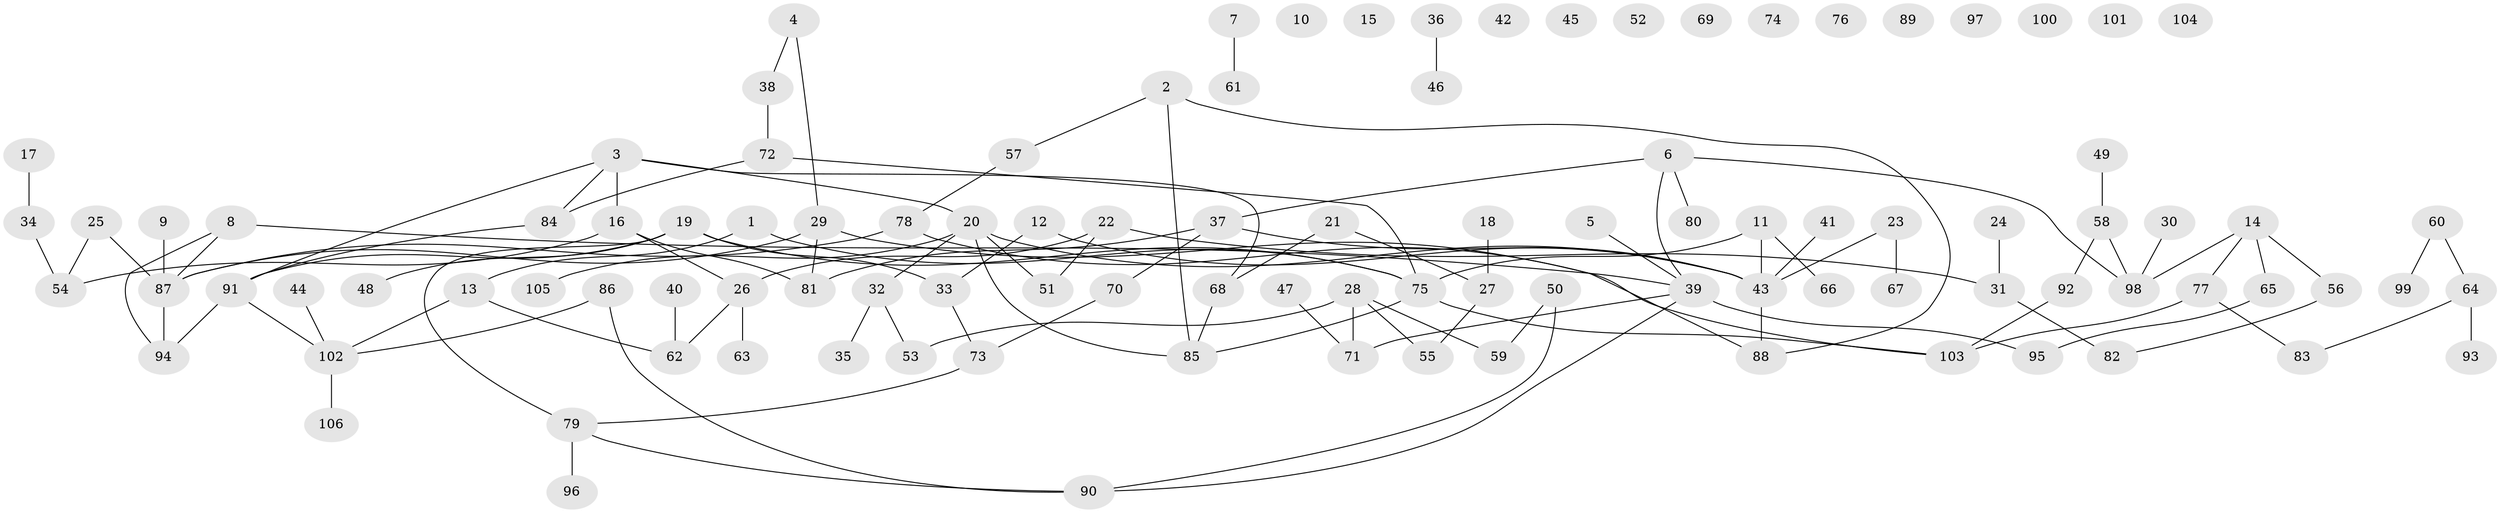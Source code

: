 // coarse degree distribution, {0: 0.4838709677419355, 1: 0.1935483870967742, 5: 0.06451612903225806, 2: 0.0967741935483871, 3: 0.06451612903225806, 8: 0.03225806451612903, 6: 0.03225806451612903, 4: 0.03225806451612903}
// Generated by graph-tools (version 1.1) at 2025/43/03/04/25 21:43:46]
// undirected, 106 vertices, 120 edges
graph export_dot {
graph [start="1"]
  node [color=gray90,style=filled];
  1;
  2;
  3;
  4;
  5;
  6;
  7;
  8;
  9;
  10;
  11;
  12;
  13;
  14;
  15;
  16;
  17;
  18;
  19;
  20;
  21;
  22;
  23;
  24;
  25;
  26;
  27;
  28;
  29;
  30;
  31;
  32;
  33;
  34;
  35;
  36;
  37;
  38;
  39;
  40;
  41;
  42;
  43;
  44;
  45;
  46;
  47;
  48;
  49;
  50;
  51;
  52;
  53;
  54;
  55;
  56;
  57;
  58;
  59;
  60;
  61;
  62;
  63;
  64;
  65;
  66;
  67;
  68;
  69;
  70;
  71;
  72;
  73;
  74;
  75;
  76;
  77;
  78;
  79;
  80;
  81;
  82;
  83;
  84;
  85;
  86;
  87;
  88;
  89;
  90;
  91;
  92;
  93;
  94;
  95;
  96;
  97;
  98;
  99;
  100;
  101;
  102;
  103;
  104;
  105;
  106;
  1 -- 13;
  1 -- 75;
  2 -- 57;
  2 -- 85;
  2 -- 88;
  3 -- 16;
  3 -- 20;
  3 -- 68;
  3 -- 84;
  3 -- 91;
  4 -- 29;
  4 -- 38;
  5 -- 39;
  6 -- 37;
  6 -- 39;
  6 -- 80;
  6 -- 98;
  7 -- 61;
  8 -- 39;
  8 -- 87;
  8 -- 94;
  9 -- 87;
  11 -- 43;
  11 -- 66;
  11 -- 75;
  12 -- 33;
  12 -- 43;
  13 -- 62;
  13 -- 102;
  14 -- 56;
  14 -- 65;
  14 -- 77;
  14 -- 98;
  16 -- 26;
  16 -- 54;
  16 -- 81;
  17 -- 34;
  18 -- 27;
  19 -- 33;
  19 -- 48;
  19 -- 75;
  19 -- 79;
  19 -- 91;
  20 -- 32;
  20 -- 43;
  20 -- 51;
  20 -- 85;
  20 -- 105;
  21 -- 27;
  21 -- 68;
  22 -- 26;
  22 -- 31;
  22 -- 51;
  23 -- 43;
  23 -- 67;
  24 -- 31;
  25 -- 54;
  25 -- 87;
  26 -- 62;
  26 -- 63;
  27 -- 55;
  28 -- 53;
  28 -- 55;
  28 -- 59;
  28 -- 71;
  29 -- 81;
  29 -- 87;
  29 -- 103;
  30 -- 98;
  31 -- 82;
  32 -- 35;
  32 -- 53;
  33 -- 73;
  34 -- 54;
  36 -- 46;
  37 -- 43;
  37 -- 70;
  37 -- 81;
  38 -- 72;
  39 -- 71;
  39 -- 90;
  39 -- 95;
  40 -- 62;
  41 -- 43;
  43 -- 88;
  44 -- 102;
  47 -- 71;
  49 -- 58;
  50 -- 59;
  50 -- 90;
  56 -- 82;
  57 -- 78;
  58 -- 92;
  58 -- 98;
  60 -- 64;
  60 -- 99;
  64 -- 83;
  64 -- 93;
  65 -- 95;
  68 -- 85;
  70 -- 73;
  72 -- 75;
  72 -- 84;
  73 -- 79;
  75 -- 85;
  75 -- 103;
  77 -- 83;
  77 -- 103;
  78 -- 87;
  78 -- 88;
  79 -- 90;
  79 -- 96;
  84 -- 91;
  86 -- 90;
  86 -- 102;
  87 -- 94;
  91 -- 94;
  91 -- 102;
  92 -- 103;
  102 -- 106;
}
